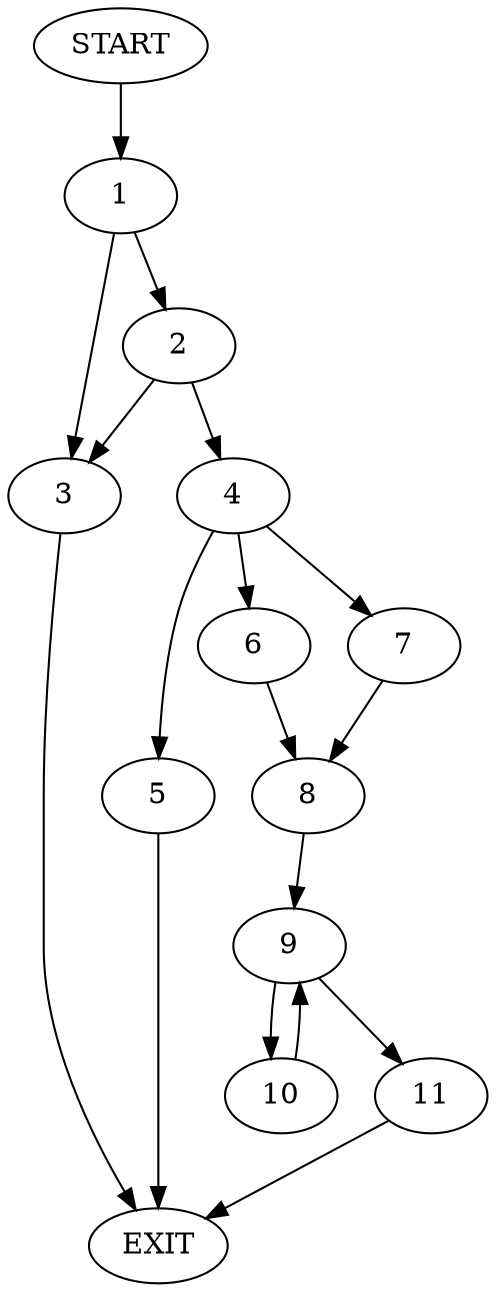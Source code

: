 digraph {
0 [label="START"]
12 [label="EXIT"]
0 -> 1
1 -> 2
1 -> 3
2 -> 3
2 -> 4
3 -> 12
4 -> 5
4 -> 6
4 -> 7
5 -> 12
6 -> 8
7 -> 8
8 -> 9
9 -> 10
9 -> 11
11 -> 12
10 -> 9
}
